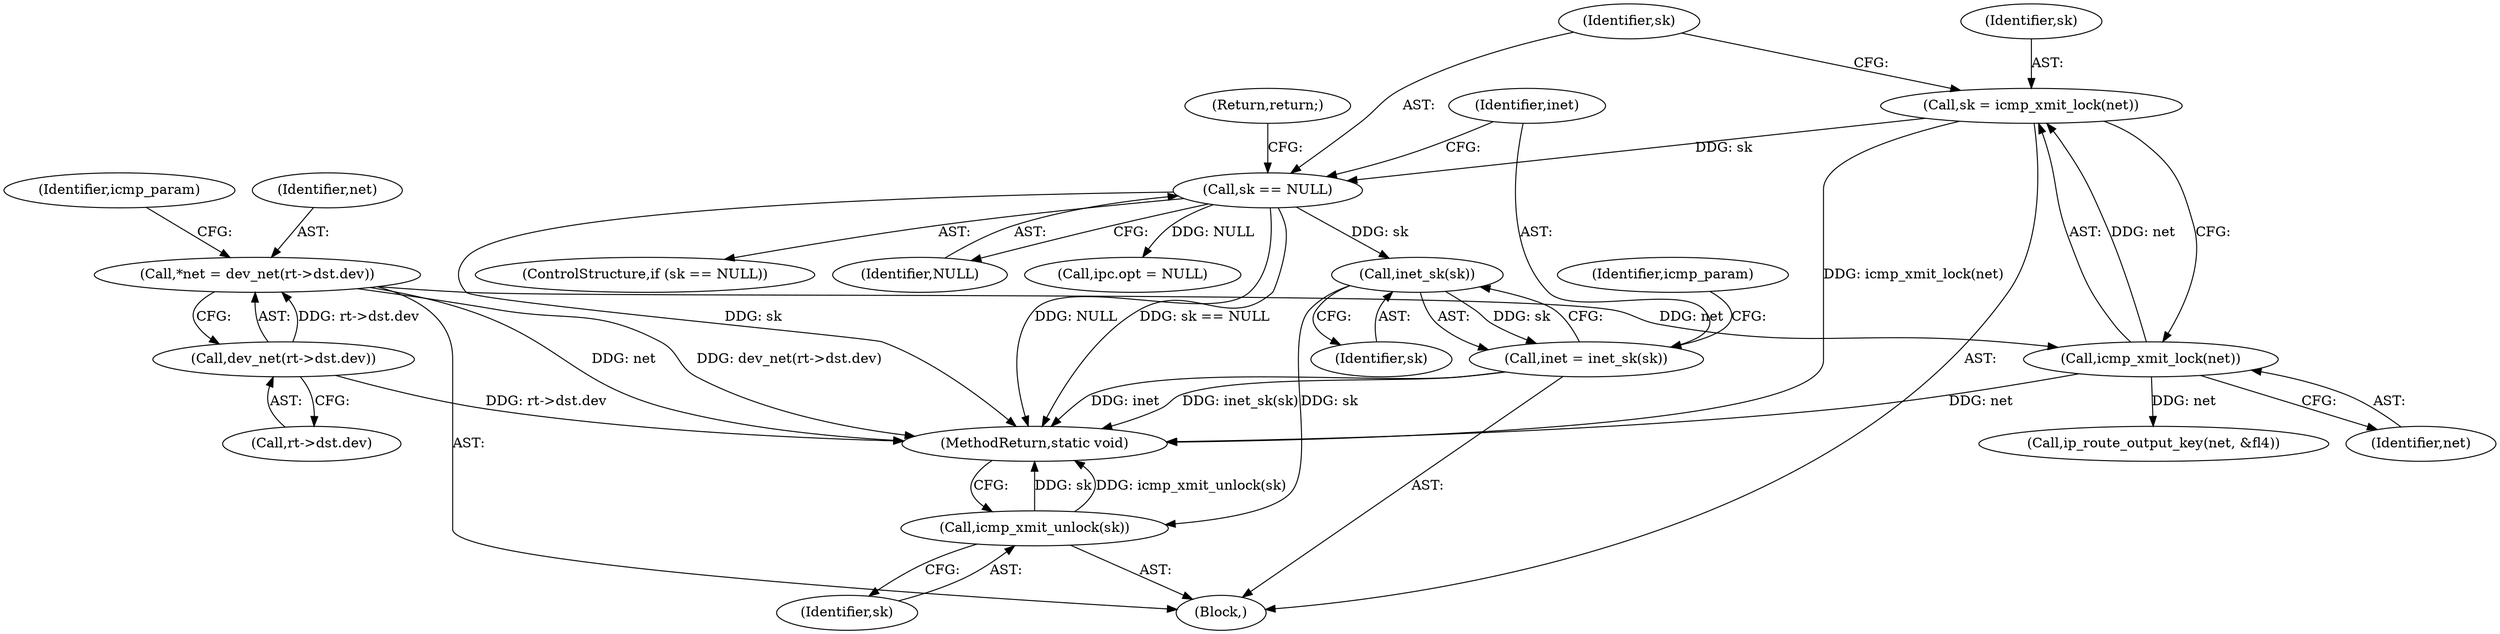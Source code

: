 digraph "0_linux_f6d8bd051c391c1c0458a30b2a7abcd939329259_11@pointer" {
"1000145" [label="(Call,inet_sk(sk))"];
"1000139" [label="(Call,sk == NULL)"];
"1000134" [label="(Call,sk = icmp_xmit_lock(net))"];
"1000136" [label="(Call,icmp_xmit_lock(net))"];
"1000111" [label="(Call,*net = dev_net(rt->dst.dev))"];
"1000113" [label="(Call,dev_net(rt->dst.dev))"];
"1000143" [label="(Call,inet = inet_sk(sk))"];
"1000267" [label="(Call,icmp_xmit_unlock(sk))"];
"1000138" [label="(ControlStructure,if (sk == NULL))"];
"1000141" [label="(Identifier,NULL)"];
"1000173" [label="(Call,ipc.opt = NULL)"];
"1000146" [label="(Identifier,sk)"];
"1000144" [label="(Identifier,inet)"];
"1000136" [label="(Call,icmp_xmit_lock(net))"];
"1000269" [label="(MethodReturn,static void)"];
"1000112" [label="(Identifier,net)"];
"1000114" [label="(Call,rt->dst.dev)"];
"1000145" [label="(Call,inet_sk(sk))"];
"1000267" [label="(Call,icmp_xmit_unlock(sk))"];
"1000151" [label="(Identifier,icmp_param)"];
"1000103" [label="(Block,)"];
"1000113" [label="(Call,dev_net(rt->dst.dev))"];
"1000142" [label="(Return,return;)"];
"1000140" [label="(Identifier,sk)"];
"1000134" [label="(Call,sk = icmp_xmit_lock(net))"];
"1000143" [label="(Call,inet = inet_sk(sk))"];
"1000135" [label="(Identifier,sk)"];
"1000139" [label="(Call,sk == NULL)"];
"1000128" [label="(Identifier,icmp_param)"];
"1000268" [label="(Identifier,sk)"];
"1000111" [label="(Call,*net = dev_net(rt->dst.dev))"];
"1000137" [label="(Identifier,net)"];
"1000232" [label="(Call,ip_route_output_key(net, &fl4))"];
"1000145" -> "1000143"  [label="AST: "];
"1000145" -> "1000146"  [label="CFG: "];
"1000146" -> "1000145"  [label="AST: "];
"1000143" -> "1000145"  [label="CFG: "];
"1000145" -> "1000143"  [label="DDG: sk"];
"1000139" -> "1000145"  [label="DDG: sk"];
"1000145" -> "1000267"  [label="DDG: sk"];
"1000139" -> "1000138"  [label="AST: "];
"1000139" -> "1000141"  [label="CFG: "];
"1000140" -> "1000139"  [label="AST: "];
"1000141" -> "1000139"  [label="AST: "];
"1000142" -> "1000139"  [label="CFG: "];
"1000144" -> "1000139"  [label="CFG: "];
"1000139" -> "1000269"  [label="DDG: NULL"];
"1000139" -> "1000269"  [label="DDG: sk == NULL"];
"1000139" -> "1000269"  [label="DDG: sk"];
"1000134" -> "1000139"  [label="DDG: sk"];
"1000139" -> "1000173"  [label="DDG: NULL"];
"1000134" -> "1000103"  [label="AST: "];
"1000134" -> "1000136"  [label="CFG: "];
"1000135" -> "1000134"  [label="AST: "];
"1000136" -> "1000134"  [label="AST: "];
"1000140" -> "1000134"  [label="CFG: "];
"1000134" -> "1000269"  [label="DDG: icmp_xmit_lock(net)"];
"1000136" -> "1000134"  [label="DDG: net"];
"1000136" -> "1000137"  [label="CFG: "];
"1000137" -> "1000136"  [label="AST: "];
"1000136" -> "1000269"  [label="DDG: net"];
"1000111" -> "1000136"  [label="DDG: net"];
"1000136" -> "1000232"  [label="DDG: net"];
"1000111" -> "1000103"  [label="AST: "];
"1000111" -> "1000113"  [label="CFG: "];
"1000112" -> "1000111"  [label="AST: "];
"1000113" -> "1000111"  [label="AST: "];
"1000128" -> "1000111"  [label="CFG: "];
"1000111" -> "1000269"  [label="DDG: net"];
"1000111" -> "1000269"  [label="DDG: dev_net(rt->dst.dev)"];
"1000113" -> "1000111"  [label="DDG: rt->dst.dev"];
"1000113" -> "1000114"  [label="CFG: "];
"1000114" -> "1000113"  [label="AST: "];
"1000113" -> "1000269"  [label="DDG: rt->dst.dev"];
"1000143" -> "1000103"  [label="AST: "];
"1000144" -> "1000143"  [label="AST: "];
"1000151" -> "1000143"  [label="CFG: "];
"1000143" -> "1000269"  [label="DDG: inet"];
"1000143" -> "1000269"  [label="DDG: inet_sk(sk)"];
"1000267" -> "1000103"  [label="AST: "];
"1000267" -> "1000268"  [label="CFG: "];
"1000268" -> "1000267"  [label="AST: "];
"1000269" -> "1000267"  [label="CFG: "];
"1000267" -> "1000269"  [label="DDG: sk"];
"1000267" -> "1000269"  [label="DDG: icmp_xmit_unlock(sk)"];
}
